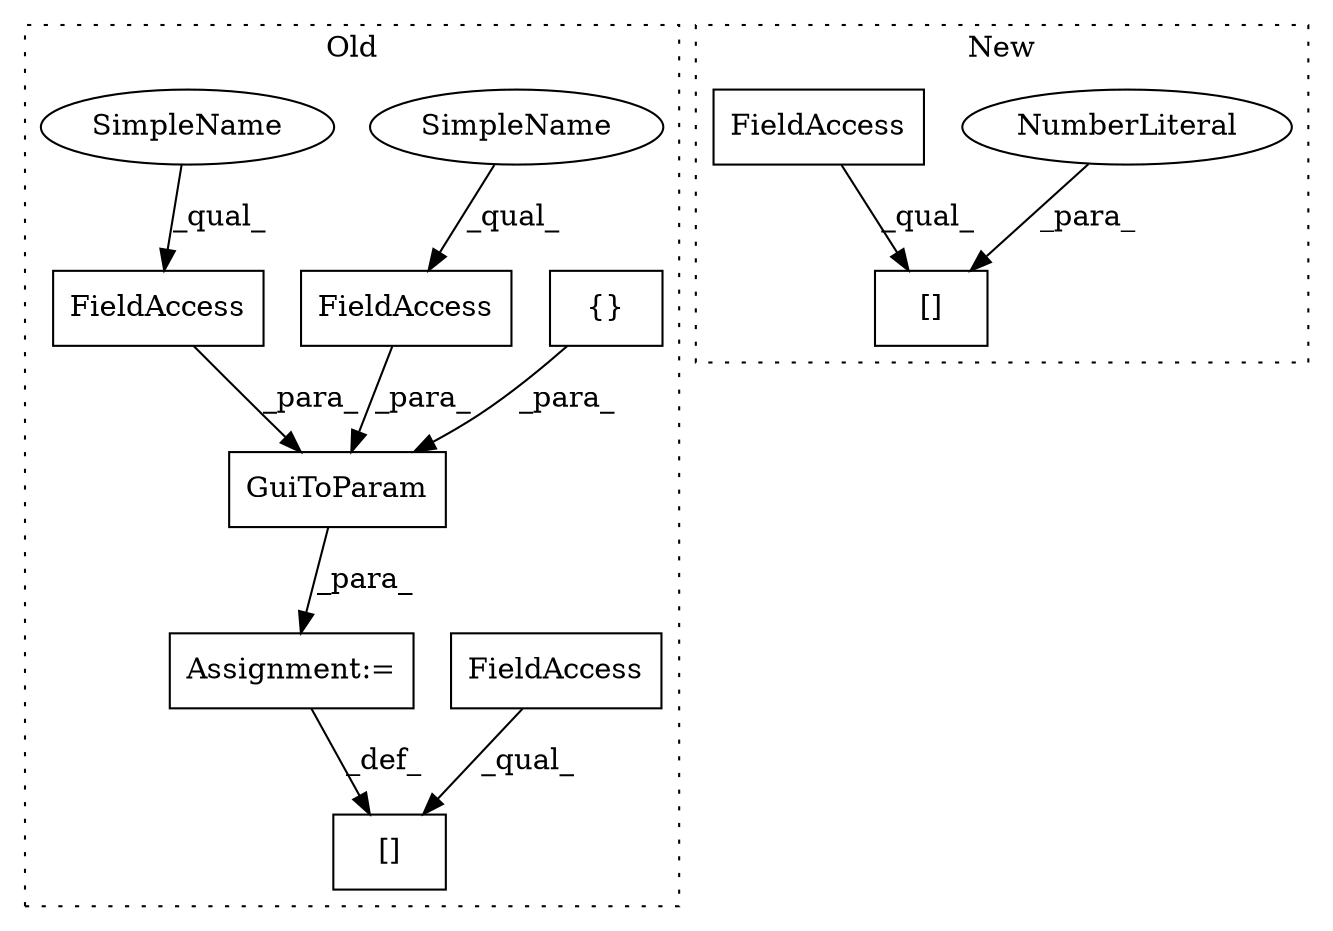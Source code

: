 digraph G {
subgraph cluster0 {
1 [label="GuiToParam" a="32" s="2037,2127" l="11,1" shape="box"];
3 [label="[]" a="2" s="2015,2035" l="19,1" shape="box"];
4 [label="{}" a="4" s="1966,2006" l="1,1" shape="box"];
6 [label="FieldAccess" a="22" s="2015" l="18" shape="box"];
7 [label="FieldAccess" a="22" s="2048" l="7" shape="box"];
8 [label="FieldAccess" a="22" s="2056" l="9" shape="box"];
10 [label="Assignment:=" a="7" s="2036" l="1" shape="box"];
11 [label="SimpleName" a="42" s="2048" l="2" shape="ellipse"];
12 [label="SimpleName" a="42" s="2056" l="2" shape="ellipse"];
label = "Old";
style="dotted";
}
subgraph cluster1 {
2 [label="[]" a="2" s="1230,1261" l="30,1" shape="box"];
5 [label="NumberLiteral" a="34" s="1260" l="1" shape="ellipse"];
9 [label="FieldAccess" a="22" s="1230" l="29" shape="box"];
label = "New";
style="dotted";
}
1 -> 10 [label="_para_"];
4 -> 1 [label="_para_"];
5 -> 2 [label="_para_"];
6 -> 3 [label="_qual_"];
7 -> 1 [label="_para_"];
8 -> 1 [label="_para_"];
9 -> 2 [label="_qual_"];
10 -> 3 [label="_def_"];
11 -> 7 [label="_qual_"];
12 -> 8 [label="_qual_"];
}